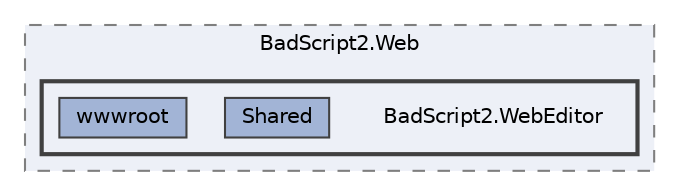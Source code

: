 digraph "src/BadScript2.Web/BadScript2.WebEditor"
{
 // LATEX_PDF_SIZE
  bgcolor="transparent";
  edge [fontname=Helvetica,fontsize=10,labelfontname=Helvetica,labelfontsize=10];
  node [fontname=Helvetica,fontsize=10,shape=box,height=0.2,width=0.4];
  compound=true
  subgraph clusterdir_3d3e94580fb181bad018f640afd79778 {
    graph [ bgcolor="#edf0f7", pencolor="grey50", label="BadScript2.Web", fontname=Helvetica,fontsize=10 style="filled,dashed", URL="dir_3d3e94580fb181bad018f640afd79778.html",tooltip=""]
  subgraph clusterdir_b7a20cad67348e9dec4425c021fece17 {
    graph [ bgcolor="#edf0f7", pencolor="grey25", label="", fontname=Helvetica,fontsize=10 style="filled,bold", URL="dir_b7a20cad67348e9dec4425c021fece17.html",tooltip=""]
    dir_b7a20cad67348e9dec4425c021fece17 [shape=plaintext, label="BadScript2.WebEditor"];
  dir_eb48501cffb20a321f3e5da53dc98631 [label="Shared", fillcolor="#a2b4d6", color="grey25", style="filled", URL="dir_eb48501cffb20a321f3e5da53dc98631.html",tooltip=""];
  dir_2c7dcb72e73af7957995f7f08fcd2d04 [label="wwwroot", fillcolor="#a2b4d6", color="grey25", style="filled", URL="dir_2c7dcb72e73af7957995f7f08fcd2d04.html",tooltip=""];
  }
  }
}
